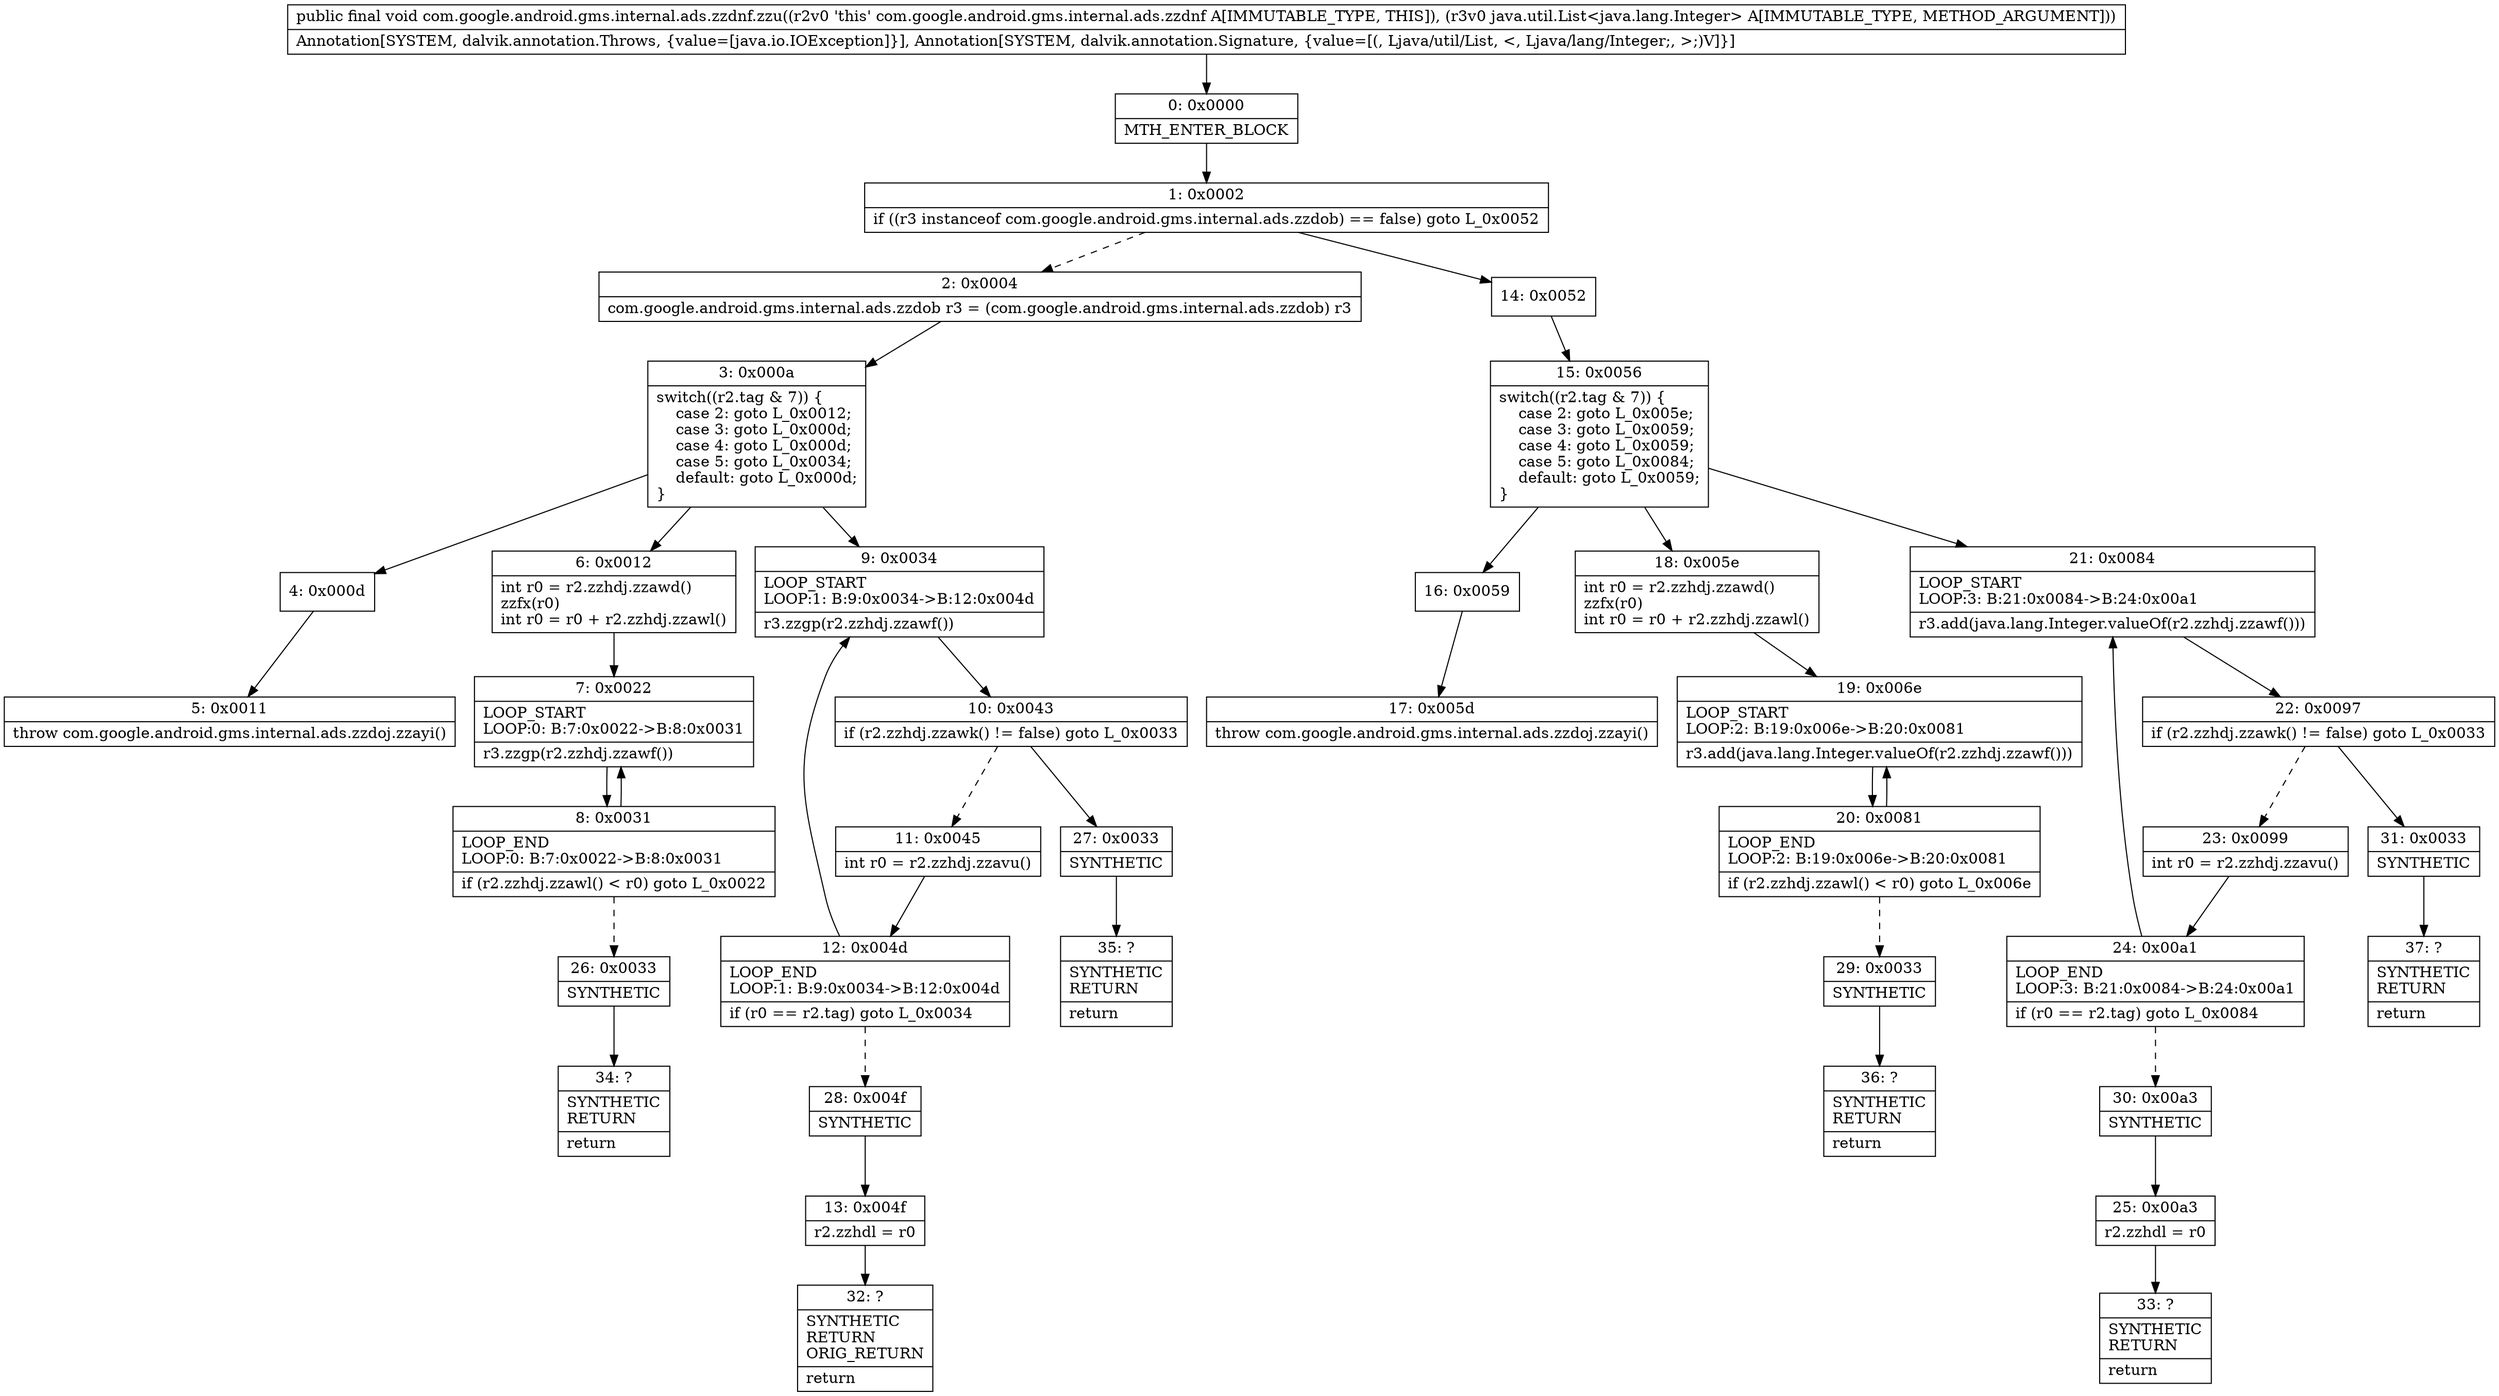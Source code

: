 digraph "CFG forcom.google.android.gms.internal.ads.zzdnf.zzu(Ljava\/util\/List;)V" {
Node_0 [shape=record,label="{0\:\ 0x0000|MTH_ENTER_BLOCK\l}"];
Node_1 [shape=record,label="{1\:\ 0x0002|if ((r3 instanceof com.google.android.gms.internal.ads.zzdob) == false) goto L_0x0052\l}"];
Node_2 [shape=record,label="{2\:\ 0x0004|com.google.android.gms.internal.ads.zzdob r3 = (com.google.android.gms.internal.ads.zzdob) r3\l}"];
Node_3 [shape=record,label="{3\:\ 0x000a|switch((r2.tag & 7)) \{\l    case 2: goto L_0x0012;\l    case 3: goto L_0x000d;\l    case 4: goto L_0x000d;\l    case 5: goto L_0x0034;\l    default: goto L_0x000d;\l\}\l}"];
Node_4 [shape=record,label="{4\:\ 0x000d}"];
Node_5 [shape=record,label="{5\:\ 0x0011|throw com.google.android.gms.internal.ads.zzdoj.zzayi()\l}"];
Node_6 [shape=record,label="{6\:\ 0x0012|int r0 = r2.zzhdj.zzawd()\lzzfx(r0)\lint r0 = r0 + r2.zzhdj.zzawl()\l}"];
Node_7 [shape=record,label="{7\:\ 0x0022|LOOP_START\lLOOP:0: B:7:0x0022\-\>B:8:0x0031\l|r3.zzgp(r2.zzhdj.zzawf())\l}"];
Node_8 [shape=record,label="{8\:\ 0x0031|LOOP_END\lLOOP:0: B:7:0x0022\-\>B:8:0x0031\l|if (r2.zzhdj.zzawl() \< r0) goto L_0x0022\l}"];
Node_9 [shape=record,label="{9\:\ 0x0034|LOOP_START\lLOOP:1: B:9:0x0034\-\>B:12:0x004d\l|r3.zzgp(r2.zzhdj.zzawf())\l}"];
Node_10 [shape=record,label="{10\:\ 0x0043|if (r2.zzhdj.zzawk() != false) goto L_0x0033\l}"];
Node_11 [shape=record,label="{11\:\ 0x0045|int r0 = r2.zzhdj.zzavu()\l}"];
Node_12 [shape=record,label="{12\:\ 0x004d|LOOP_END\lLOOP:1: B:9:0x0034\-\>B:12:0x004d\l|if (r0 == r2.tag) goto L_0x0034\l}"];
Node_13 [shape=record,label="{13\:\ 0x004f|r2.zzhdl = r0\l}"];
Node_14 [shape=record,label="{14\:\ 0x0052}"];
Node_15 [shape=record,label="{15\:\ 0x0056|switch((r2.tag & 7)) \{\l    case 2: goto L_0x005e;\l    case 3: goto L_0x0059;\l    case 4: goto L_0x0059;\l    case 5: goto L_0x0084;\l    default: goto L_0x0059;\l\}\l}"];
Node_16 [shape=record,label="{16\:\ 0x0059}"];
Node_17 [shape=record,label="{17\:\ 0x005d|throw com.google.android.gms.internal.ads.zzdoj.zzayi()\l}"];
Node_18 [shape=record,label="{18\:\ 0x005e|int r0 = r2.zzhdj.zzawd()\lzzfx(r0)\lint r0 = r0 + r2.zzhdj.zzawl()\l}"];
Node_19 [shape=record,label="{19\:\ 0x006e|LOOP_START\lLOOP:2: B:19:0x006e\-\>B:20:0x0081\l|r3.add(java.lang.Integer.valueOf(r2.zzhdj.zzawf()))\l}"];
Node_20 [shape=record,label="{20\:\ 0x0081|LOOP_END\lLOOP:2: B:19:0x006e\-\>B:20:0x0081\l|if (r2.zzhdj.zzawl() \< r0) goto L_0x006e\l}"];
Node_21 [shape=record,label="{21\:\ 0x0084|LOOP_START\lLOOP:3: B:21:0x0084\-\>B:24:0x00a1\l|r3.add(java.lang.Integer.valueOf(r2.zzhdj.zzawf()))\l}"];
Node_22 [shape=record,label="{22\:\ 0x0097|if (r2.zzhdj.zzawk() != false) goto L_0x0033\l}"];
Node_23 [shape=record,label="{23\:\ 0x0099|int r0 = r2.zzhdj.zzavu()\l}"];
Node_24 [shape=record,label="{24\:\ 0x00a1|LOOP_END\lLOOP:3: B:21:0x0084\-\>B:24:0x00a1\l|if (r0 == r2.tag) goto L_0x0084\l}"];
Node_25 [shape=record,label="{25\:\ 0x00a3|r2.zzhdl = r0\l}"];
Node_26 [shape=record,label="{26\:\ 0x0033|SYNTHETIC\l}"];
Node_27 [shape=record,label="{27\:\ 0x0033|SYNTHETIC\l}"];
Node_28 [shape=record,label="{28\:\ 0x004f|SYNTHETIC\l}"];
Node_29 [shape=record,label="{29\:\ 0x0033|SYNTHETIC\l}"];
Node_30 [shape=record,label="{30\:\ 0x00a3|SYNTHETIC\l}"];
Node_31 [shape=record,label="{31\:\ 0x0033|SYNTHETIC\l}"];
Node_32 [shape=record,label="{32\:\ ?|SYNTHETIC\lRETURN\lORIG_RETURN\l|return\l}"];
Node_33 [shape=record,label="{33\:\ ?|SYNTHETIC\lRETURN\l|return\l}"];
Node_34 [shape=record,label="{34\:\ ?|SYNTHETIC\lRETURN\l|return\l}"];
Node_35 [shape=record,label="{35\:\ ?|SYNTHETIC\lRETURN\l|return\l}"];
Node_36 [shape=record,label="{36\:\ ?|SYNTHETIC\lRETURN\l|return\l}"];
Node_37 [shape=record,label="{37\:\ ?|SYNTHETIC\lRETURN\l|return\l}"];
MethodNode[shape=record,label="{public final void com.google.android.gms.internal.ads.zzdnf.zzu((r2v0 'this' com.google.android.gms.internal.ads.zzdnf A[IMMUTABLE_TYPE, THIS]), (r3v0 java.util.List\<java.lang.Integer\> A[IMMUTABLE_TYPE, METHOD_ARGUMENT]))  | Annotation[SYSTEM, dalvik.annotation.Throws, \{value=[java.io.IOException]\}], Annotation[SYSTEM, dalvik.annotation.Signature, \{value=[(, Ljava\/util\/List, \<, Ljava\/lang\/Integer;, \>;)V]\}]\l}"];
MethodNode -> Node_0;
Node_0 -> Node_1;
Node_1 -> Node_2[style=dashed];
Node_1 -> Node_14;
Node_2 -> Node_3;
Node_3 -> Node_4;
Node_3 -> Node_6;
Node_3 -> Node_9;
Node_4 -> Node_5;
Node_6 -> Node_7;
Node_7 -> Node_8;
Node_8 -> Node_7;
Node_8 -> Node_26[style=dashed];
Node_9 -> Node_10;
Node_10 -> Node_11[style=dashed];
Node_10 -> Node_27;
Node_11 -> Node_12;
Node_12 -> Node_9;
Node_12 -> Node_28[style=dashed];
Node_13 -> Node_32;
Node_14 -> Node_15;
Node_15 -> Node_16;
Node_15 -> Node_18;
Node_15 -> Node_21;
Node_16 -> Node_17;
Node_18 -> Node_19;
Node_19 -> Node_20;
Node_20 -> Node_19;
Node_20 -> Node_29[style=dashed];
Node_21 -> Node_22;
Node_22 -> Node_23[style=dashed];
Node_22 -> Node_31;
Node_23 -> Node_24;
Node_24 -> Node_21;
Node_24 -> Node_30[style=dashed];
Node_25 -> Node_33;
Node_26 -> Node_34;
Node_27 -> Node_35;
Node_28 -> Node_13;
Node_29 -> Node_36;
Node_30 -> Node_25;
Node_31 -> Node_37;
}

